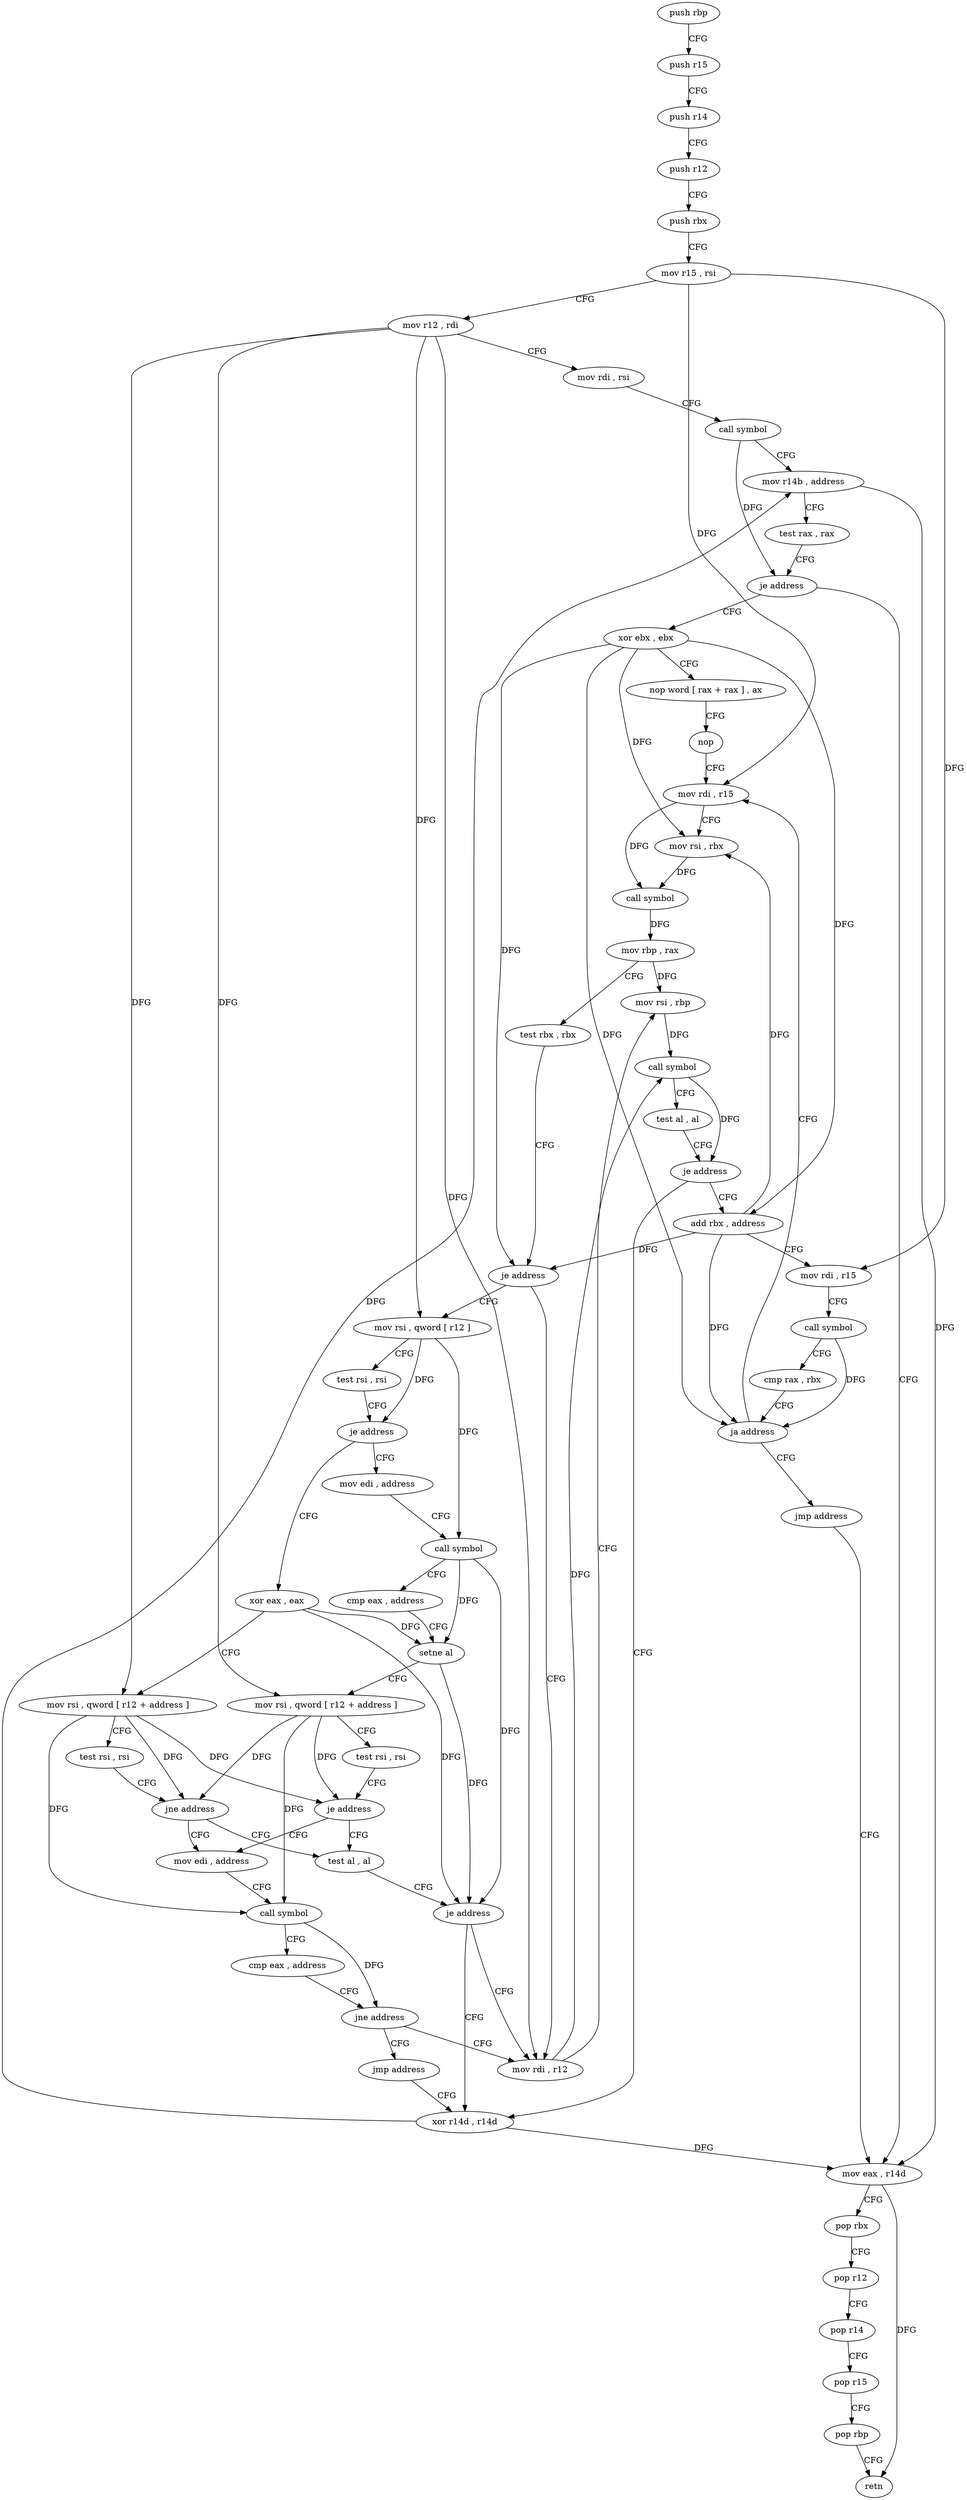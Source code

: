 digraph "func" {
"112544" [label = "push rbp" ]
"112545" [label = "push r15" ]
"112547" [label = "push r14" ]
"112549" [label = "push r12" ]
"112551" [label = "push rbx" ]
"112552" [label = "mov r15 , rsi" ]
"112555" [label = "mov r12 , rdi" ]
"112558" [label = "mov rdi , rsi" ]
"112561" [label = "call symbol" ]
"112566" [label = "mov r14b , address" ]
"112569" [label = "test rax , rax" ]
"112572" [label = "je address" ]
"112725" [label = "mov eax , r14d" ]
"112578" [label = "xor ebx , ebx" ]
"112728" [label = "pop rbx" ]
"112729" [label = "pop r12" ]
"112731" [label = "pop r14" ]
"112733" [label = "pop r15" ]
"112735" [label = "pop rbp" ]
"112736" [label = "retn" ]
"112580" [label = "nop word [ rax + rax ] , ax" ]
"112590" [label = "nop" ]
"112592" [label = "mov rdi , r15" ]
"112688" [label = "mov rdi , r12" ]
"112691" [label = "mov rsi , rbp" ]
"112694" [label = "call symbol" ]
"112699" [label = "test al , al" ]
"112701" [label = "je address" ]
"112722" [label = "xor r14d , r14d" ]
"112703" [label = "add rbx , address" ]
"112611" [label = "mov rsi , qword [ r12 ]" ]
"112615" [label = "test rsi , rsi" ]
"112618" [label = "je address" ]
"112672" [label = "xor eax , eax" ]
"112620" [label = "mov edi , address" ]
"112707" [label = "mov rdi , r15" ]
"112710" [label = "call symbol" ]
"112715" [label = "cmp rax , rbx" ]
"112718" [label = "ja address" ]
"112720" [label = "jmp address" ]
"112674" [label = "mov rsi , qword [ r12 + address ]" ]
"112679" [label = "test rsi , rsi" ]
"112682" [label = "jne address" ]
"112646" [label = "mov edi , address" ]
"112684" [label = "test al , al" ]
"112625" [label = "call symbol" ]
"112630" [label = "cmp eax , address" ]
"112633" [label = "setne al" ]
"112636" [label = "mov rsi , qword [ r12 + address ]" ]
"112641" [label = "test rsi , rsi" ]
"112644" [label = "je address" ]
"112595" [label = "mov rsi , rbx" ]
"112598" [label = "call symbol" ]
"112603" [label = "mov rbp , rax" ]
"112606" [label = "test rbx , rbx" ]
"112609" [label = "je address" ]
"112651" [label = "call symbol" ]
"112656" [label = "cmp eax , address" ]
"112659" [label = "jne address" ]
"112661" [label = "jmp address" ]
"112686" [label = "je address" ]
"112544" -> "112545" [ label = "CFG" ]
"112545" -> "112547" [ label = "CFG" ]
"112547" -> "112549" [ label = "CFG" ]
"112549" -> "112551" [ label = "CFG" ]
"112551" -> "112552" [ label = "CFG" ]
"112552" -> "112555" [ label = "CFG" ]
"112552" -> "112592" [ label = "DFG" ]
"112552" -> "112707" [ label = "DFG" ]
"112555" -> "112558" [ label = "CFG" ]
"112555" -> "112688" [ label = "DFG" ]
"112555" -> "112611" [ label = "DFG" ]
"112555" -> "112674" [ label = "DFG" ]
"112555" -> "112636" [ label = "DFG" ]
"112558" -> "112561" [ label = "CFG" ]
"112561" -> "112566" [ label = "CFG" ]
"112561" -> "112572" [ label = "DFG" ]
"112566" -> "112569" [ label = "CFG" ]
"112566" -> "112725" [ label = "DFG" ]
"112569" -> "112572" [ label = "CFG" ]
"112572" -> "112725" [ label = "CFG" ]
"112572" -> "112578" [ label = "CFG" ]
"112725" -> "112728" [ label = "CFG" ]
"112725" -> "112736" [ label = "DFG" ]
"112578" -> "112580" [ label = "CFG" ]
"112578" -> "112595" [ label = "DFG" ]
"112578" -> "112609" [ label = "DFG" ]
"112578" -> "112703" [ label = "DFG" ]
"112578" -> "112718" [ label = "DFG" ]
"112728" -> "112729" [ label = "CFG" ]
"112729" -> "112731" [ label = "CFG" ]
"112731" -> "112733" [ label = "CFG" ]
"112733" -> "112735" [ label = "CFG" ]
"112735" -> "112736" [ label = "CFG" ]
"112580" -> "112590" [ label = "CFG" ]
"112590" -> "112592" [ label = "CFG" ]
"112592" -> "112595" [ label = "CFG" ]
"112592" -> "112598" [ label = "DFG" ]
"112688" -> "112691" [ label = "CFG" ]
"112688" -> "112694" [ label = "DFG" ]
"112691" -> "112694" [ label = "DFG" ]
"112694" -> "112699" [ label = "CFG" ]
"112694" -> "112701" [ label = "DFG" ]
"112699" -> "112701" [ label = "CFG" ]
"112701" -> "112722" [ label = "CFG" ]
"112701" -> "112703" [ label = "CFG" ]
"112722" -> "112725" [ label = "DFG" ]
"112722" -> "112566" [ label = "DFG" ]
"112703" -> "112707" [ label = "CFG" ]
"112703" -> "112595" [ label = "DFG" ]
"112703" -> "112609" [ label = "DFG" ]
"112703" -> "112718" [ label = "DFG" ]
"112611" -> "112615" [ label = "CFG" ]
"112611" -> "112618" [ label = "DFG" ]
"112611" -> "112625" [ label = "DFG" ]
"112615" -> "112618" [ label = "CFG" ]
"112618" -> "112672" [ label = "CFG" ]
"112618" -> "112620" [ label = "CFG" ]
"112672" -> "112674" [ label = "CFG" ]
"112672" -> "112633" [ label = "DFG" ]
"112672" -> "112686" [ label = "DFG" ]
"112620" -> "112625" [ label = "CFG" ]
"112707" -> "112710" [ label = "CFG" ]
"112710" -> "112715" [ label = "CFG" ]
"112710" -> "112718" [ label = "DFG" ]
"112715" -> "112718" [ label = "CFG" ]
"112718" -> "112592" [ label = "CFG" ]
"112718" -> "112720" [ label = "CFG" ]
"112720" -> "112725" [ label = "CFG" ]
"112674" -> "112679" [ label = "CFG" ]
"112674" -> "112682" [ label = "DFG" ]
"112674" -> "112644" [ label = "DFG" ]
"112674" -> "112651" [ label = "DFG" ]
"112679" -> "112682" [ label = "CFG" ]
"112682" -> "112646" [ label = "CFG" ]
"112682" -> "112684" [ label = "CFG" ]
"112646" -> "112651" [ label = "CFG" ]
"112684" -> "112686" [ label = "CFG" ]
"112625" -> "112630" [ label = "CFG" ]
"112625" -> "112633" [ label = "DFG" ]
"112625" -> "112686" [ label = "DFG" ]
"112630" -> "112633" [ label = "CFG" ]
"112633" -> "112636" [ label = "CFG" ]
"112633" -> "112686" [ label = "DFG" ]
"112636" -> "112641" [ label = "CFG" ]
"112636" -> "112682" [ label = "DFG" ]
"112636" -> "112644" [ label = "DFG" ]
"112636" -> "112651" [ label = "DFG" ]
"112641" -> "112644" [ label = "CFG" ]
"112644" -> "112684" [ label = "CFG" ]
"112644" -> "112646" [ label = "CFG" ]
"112595" -> "112598" [ label = "DFG" ]
"112598" -> "112603" [ label = "DFG" ]
"112603" -> "112606" [ label = "CFG" ]
"112603" -> "112691" [ label = "DFG" ]
"112606" -> "112609" [ label = "CFG" ]
"112609" -> "112688" [ label = "CFG" ]
"112609" -> "112611" [ label = "CFG" ]
"112651" -> "112656" [ label = "CFG" ]
"112651" -> "112659" [ label = "DFG" ]
"112656" -> "112659" [ label = "CFG" ]
"112659" -> "112688" [ label = "CFG" ]
"112659" -> "112661" [ label = "CFG" ]
"112661" -> "112722" [ label = "CFG" ]
"112686" -> "112722" [ label = "CFG" ]
"112686" -> "112688" [ label = "CFG" ]
}
